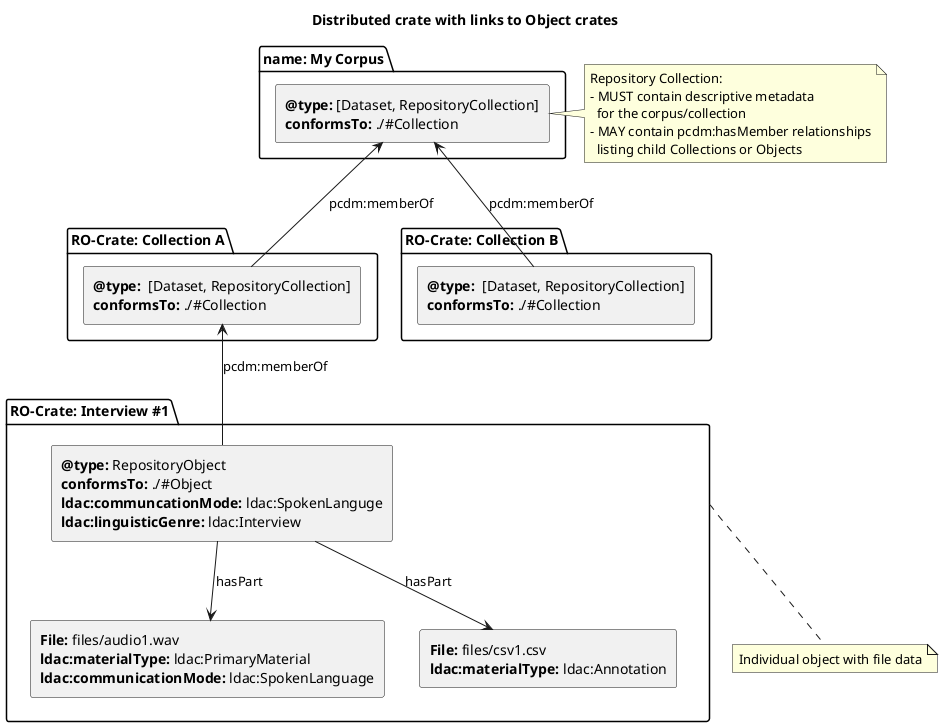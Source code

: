 
@startuml
title: Distributed crate with links to Object crates
package "name: My Corpus" as mc {
   rectangle "<b>@type:</b> [Dataset, RepositoryCollection]\n<b>conformsTo:</b> ./#Collection" as cc {

   }
}

package "RO-Crate: Collection A" as cAc {

   rectangle "<b>@type:</b>  [Dataset, RepositoryCollection]\n<b>conformsTo:</b> ./#Collection" as ca {

   }
  
}


package "RO-Crate: Collection B" as cBc {

   rectangle "<b>@type:</b>  [Dataset, RepositoryCollection]\n<b>conformsTo:</b> ./#Collection" as cb {

   }
  
}


package "RO-Crate: Interview #1" as ec2 {
  rectangle "<b>@type:</b> RepositoryObject\n<b>conformsTo:</b> ./#Object\n<b>ldac:communcationMode:</b> ldac:SpokenLanguge\n<b>ldac:linguisticGenre:</b> ldac:Interview" as eo1 {

   }
   
 rectangle "<b>File:</b> files/audio1.wav\n<b>ldac:materialType:</b> ldac:PrimaryMaterial\n<b>ldac:communicationMode:</b> ldac:SpokenLanguage" as ea1
   rectangle "<b>File:</b> files/csv1.csv\n<b>ldac:materialType:</b> ldac:Annotation" as ecsv1
    
   
   
      }



eo1 -down-> ea1 : hasPart
eo1 -down-> ecsv1 : hasPart

eo1 -up-> ca : pcdm:memberOf
ca -up-> cc : pcdm:memberOf
cb -up-> cc : pcdm:memberOf

note right of cc : Repository Collection:\n- MUST contain descriptive metadata\n  for the corpus/collection\n- MAY contain pcdm:hasMember relationships\n  listing child Collections or Objects

 
note bottom of ec2 : Individual object with file data

@enduml
